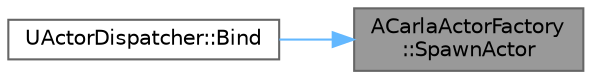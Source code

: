 digraph "ACarlaActorFactory::SpawnActor"
{
 // INTERACTIVE_SVG=YES
 // LATEX_PDF_SIZE
  bgcolor="transparent";
  edge [fontname=Helvetica,fontsize=10,labelfontname=Helvetica,labelfontsize=10];
  node [fontname=Helvetica,fontsize=10,shape=box,height=0.2,width=0.4];
  rankdir="RL";
  Node1 [id="Node000001",label="ACarlaActorFactory\l::SpawnActor",height=0.2,width=0.4,color="gray40", fillcolor="grey60", style="filled", fontcolor="black",tooltip="Spawn an actor based on ActorDescription and Transform."];
  Node1 -> Node2 [id="edge1_Node000001_Node000002",dir="back",color="steelblue1",style="solid",tooltip=" "];
  Node2 [id="Node000002",label="UActorDispatcher::Bind",height=0.2,width=0.4,color="grey40", fillcolor="white", style="filled",URL="$d7/d90/classUActorDispatcher.html#ae8fafc943ff2c9da465f7aa21d0b2025",tooltip="Bind all the definitions of ActorFactory to its spawn function."];
}
